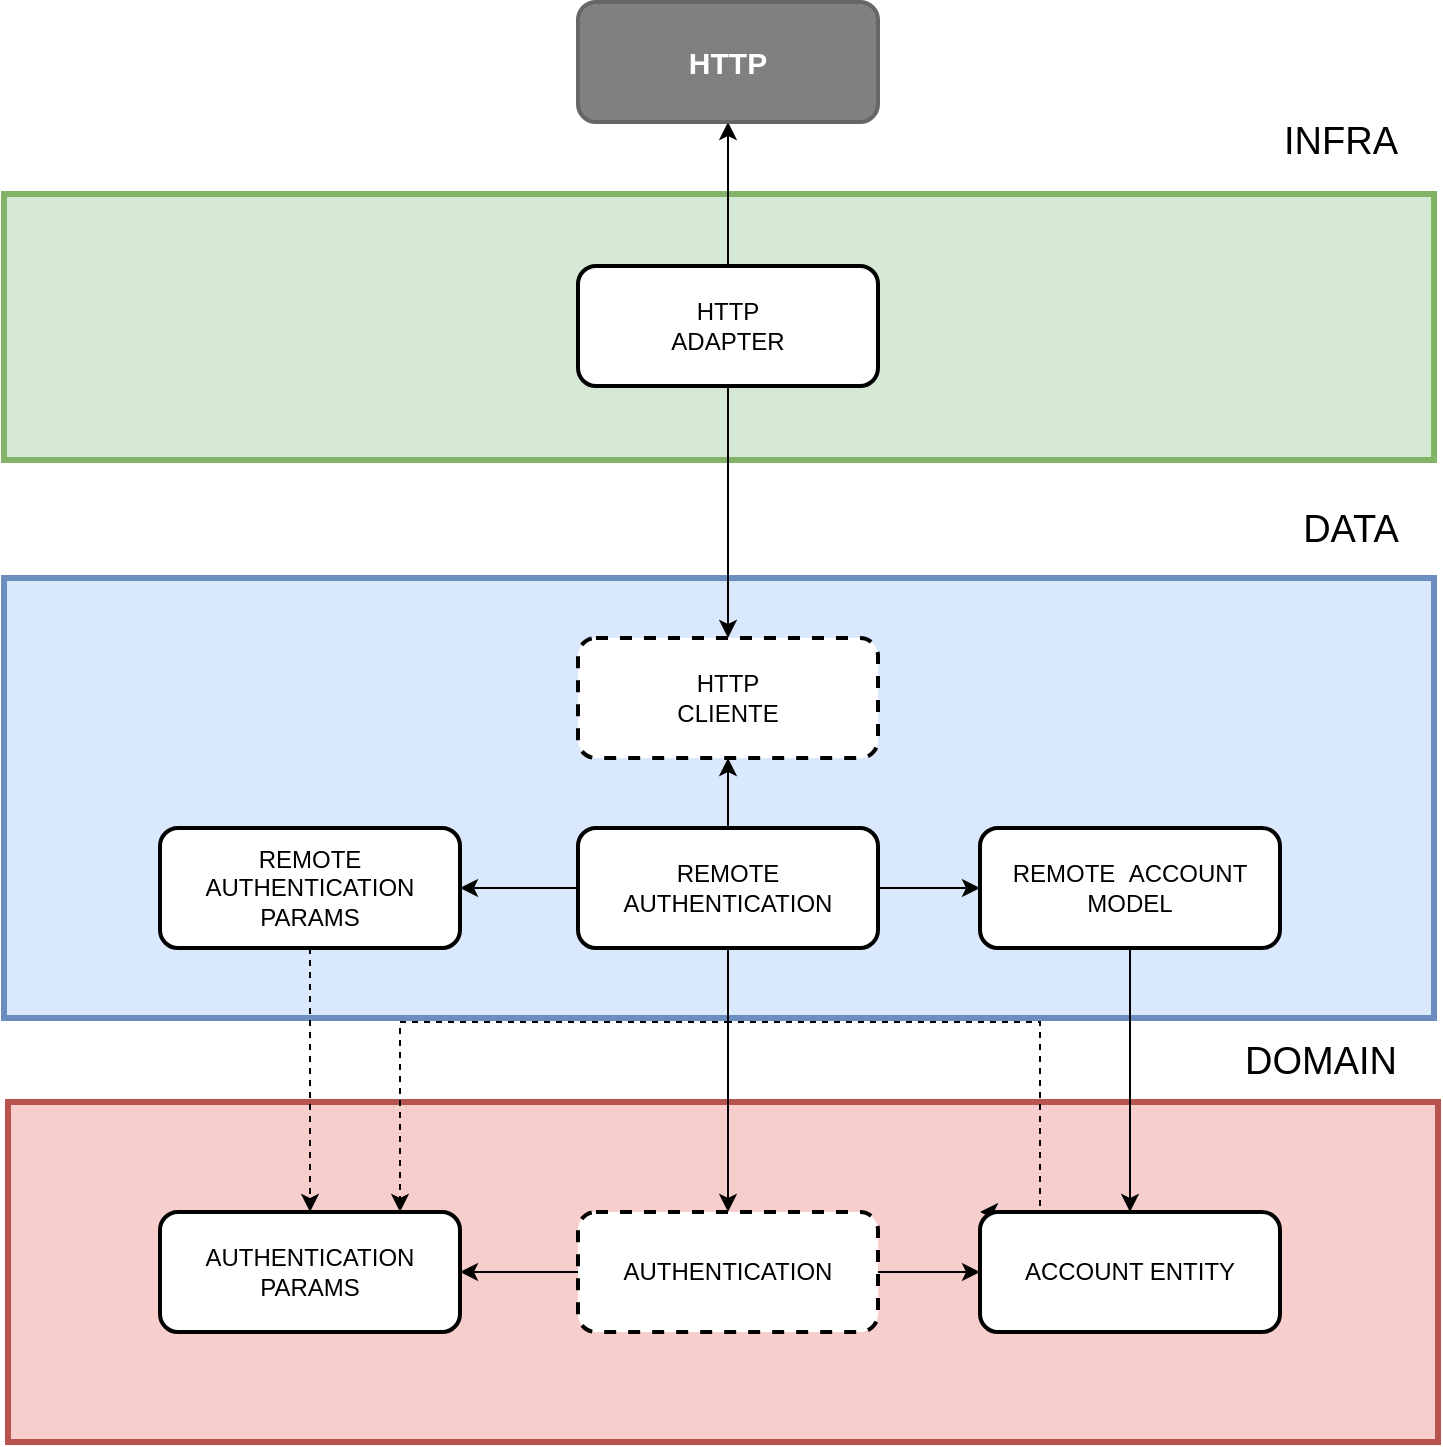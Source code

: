 <mxfile version="14.0.1" type="github"><diagram id="taIniJlW6OE6OnlSdfCg" name="Page-1"><mxGraphModel dx="1780" dy="919" grid="1" gridSize="10" guides="1" tooltips="1" connect="1" arrows="1" fold="1" page="1" pageScale="1" pageWidth="827" pageHeight="1169" math="0" shadow="0"><root><mxCell id="0"/><mxCell id="1" parent="0"/><mxCell id="9VwXtmwgxNw2SrGd4SCN-3" value="" style="rounded=0;whiteSpace=wrap;html=1;fillColor=#f8cecc;strokeColor=#b85450;strokeWidth=3;" parent="1" vertex="1"><mxGeometry x="259" y="880" width="715" height="170" as="geometry"/></mxCell><mxCell id="9VwXtmwgxNw2SrGd4SCN-1" value="AUTHENTICATION&lt;br&gt;PARAMS" style="rounded=1;whiteSpace=wrap;html=1;strokeWidth=2;" parent="1" vertex="1"><mxGeometry x="335" y="935" width="150" height="60" as="geometry"/></mxCell><mxCell id="9VwXtmwgxNw2SrGd4SCN-4" value="&lt;font style=&quot;font-size: 19px&quot;&gt;DOMAIN&lt;/font&gt;" style="text;html=1;align=center;verticalAlign=middle;resizable=0;points=[];autosize=1;" parent="1" vertex="1"><mxGeometry x="870" y="850" width="90" height="20" as="geometry"/></mxCell><mxCell id="U88eKseKHpCWbY4qBXcU-13" style="edgeStyle=orthogonalEdgeStyle;rounded=0;orthogonalLoop=1;jettySize=auto;html=1;exitX=1;exitY=0.5;exitDx=0;exitDy=0;entryX=0;entryY=0.5;entryDx=0;entryDy=0;" parent="1" source="9VwXtmwgxNw2SrGd4SCN-5" target="U88eKseKHpCWbY4qBXcU-3" edge="1"><mxGeometry relative="1" as="geometry"/></mxCell><mxCell id="U88eKseKHpCWbY4qBXcU-14" style="edgeStyle=orthogonalEdgeStyle;rounded=0;orthogonalLoop=1;jettySize=auto;html=1;exitX=0;exitY=0.5;exitDx=0;exitDy=0;" parent="1" source="9VwXtmwgxNw2SrGd4SCN-5" target="9VwXtmwgxNw2SrGd4SCN-1" edge="1"><mxGeometry relative="1" as="geometry"/></mxCell><mxCell id="9VwXtmwgxNw2SrGd4SCN-5" value="AUTHENTICATION" style="rounded=1;whiteSpace=wrap;html=1;strokeWidth=2;dashed=1;" parent="1" vertex="1"><mxGeometry x="544" y="935" width="150" height="60" as="geometry"/></mxCell><mxCell id="9VwXtmwgxNw2SrGd4SCN-7" value="" style="rounded=0;whiteSpace=wrap;html=1;fillColor=#dae8fc;strokeColor=#6c8ebf;strokeWidth=3;" parent="1" vertex="1"><mxGeometry x="257" y="618" width="715" height="220" as="geometry"/></mxCell><mxCell id="9VwXtmwgxNw2SrGd4SCN-17" style="edgeStyle=orthogonalEdgeStyle;rounded=0;orthogonalLoop=1;jettySize=auto;html=1;exitX=0.5;exitY=0;exitDx=0;exitDy=0;" parent="1" source="9VwXtmwgxNw2SrGd4SCN-9" target="9VwXtmwgxNw2SrGd4SCN-16" edge="1"><mxGeometry relative="1" as="geometry"/></mxCell><mxCell id="U88eKseKHpCWbY4qBXcU-7" style="edgeStyle=orthogonalEdgeStyle;rounded=0;orthogonalLoop=1;jettySize=auto;html=1;entryX=0;entryY=0;entryDx=0;entryDy=0;dashed=1;" parent="1" source="9VwXtmwgxNw2SrGd4SCN-9" target="U88eKseKHpCWbY4qBXcU-3" edge="1"><mxGeometry relative="1" as="geometry"><Array as="points"><mxPoint x="619" y="840"/><mxPoint x="775" y="840"/><mxPoint x="775" y="935"/></Array></mxGeometry></mxCell><mxCell id="U88eKseKHpCWbY4qBXcU-8" style="edgeStyle=orthogonalEdgeStyle;rounded=0;orthogonalLoop=1;jettySize=auto;html=1;dashed=1;" parent="1" source="9VwXtmwgxNw2SrGd4SCN-9" target="9VwXtmwgxNw2SrGd4SCN-1" edge="1"><mxGeometry relative="1" as="geometry"><Array as="points"><mxPoint x="619" y="840"/><mxPoint x="455" y="840"/></Array></mxGeometry></mxCell><mxCell id="U88eKseKHpCWbY4qBXcU-10" style="edgeStyle=orthogonalEdgeStyle;rounded=0;orthogonalLoop=1;jettySize=auto;html=1;exitX=0.5;exitY=1;exitDx=0;exitDy=0;" parent="1" source="9VwXtmwgxNw2SrGd4SCN-9" target="9VwXtmwgxNw2SrGd4SCN-5" edge="1"><mxGeometry relative="1" as="geometry"/></mxCell><mxCell id="U88eKseKHpCWbY4qBXcU-11" style="edgeStyle=orthogonalEdgeStyle;rounded=0;orthogonalLoop=1;jettySize=auto;html=1;exitX=1;exitY=0.5;exitDx=0;exitDy=0;" parent="1" source="9VwXtmwgxNw2SrGd4SCN-9" target="U88eKseKHpCWbY4qBXcU-1" edge="1"><mxGeometry relative="1" as="geometry"/></mxCell><mxCell id="U88eKseKHpCWbY4qBXcU-12" style="edgeStyle=orthogonalEdgeStyle;rounded=0;orthogonalLoop=1;jettySize=auto;html=1;exitX=0;exitY=0.5;exitDx=0;exitDy=0;" parent="1" source="9VwXtmwgxNw2SrGd4SCN-9" target="U88eKseKHpCWbY4qBXcU-2" edge="1"><mxGeometry relative="1" as="geometry"/></mxCell><mxCell id="9VwXtmwgxNw2SrGd4SCN-9" value="REMOTE AUTHENTICATION" style="rounded=1;whiteSpace=wrap;html=1;strokeWidth=2;" parent="1" vertex="1"><mxGeometry x="544" y="743" width="150" height="60" as="geometry"/></mxCell><mxCell id="9VwXtmwgxNw2SrGd4SCN-10" value="&lt;font style=&quot;font-size: 19px&quot;&gt;DATA&lt;/font&gt;" style="text;html=1;align=center;verticalAlign=middle;resizable=0;points=[];autosize=1;" parent="1" vertex="1"><mxGeometry x="900" y="584" width="60" height="20" as="geometry"/></mxCell><mxCell id="9VwXtmwgxNw2SrGd4SCN-16" value="HTTP&lt;br&gt;CLIENTE" style="rounded=1;whiteSpace=wrap;html=1;strokeWidth=2;dashed=1;" parent="1" vertex="1"><mxGeometry x="544" y="648" width="150" height="60" as="geometry"/></mxCell><mxCell id="U88eKseKHpCWbY4qBXcU-6" style="edgeStyle=orthogonalEdgeStyle;rounded=0;orthogonalLoop=1;jettySize=auto;html=1;" parent="1" source="U88eKseKHpCWbY4qBXcU-1" target="U88eKseKHpCWbY4qBXcU-3" edge="1"><mxGeometry relative="1" as="geometry"/></mxCell><mxCell id="U88eKseKHpCWbY4qBXcU-1" value="REMOTE &amp;nbsp;ACCOUNT MODEL" style="rounded=1;whiteSpace=wrap;html=1;strokeWidth=2;" parent="1" vertex="1"><mxGeometry x="745" y="743" width="150" height="60" as="geometry"/></mxCell><mxCell id="U88eKseKHpCWbY4qBXcU-9" style="edgeStyle=orthogonalEdgeStyle;rounded=0;orthogonalLoop=1;jettySize=auto;html=1;entryX=0.5;entryY=0;entryDx=0;entryDy=0;dashed=1;" parent="1" source="U88eKseKHpCWbY4qBXcU-2" target="9VwXtmwgxNw2SrGd4SCN-1" edge="1"><mxGeometry relative="1" as="geometry"/></mxCell><mxCell id="U88eKseKHpCWbY4qBXcU-2" value="REMOTE AUTHENTICATION&lt;br&gt;PARAMS" style="rounded=1;whiteSpace=wrap;html=1;strokeWidth=2;" parent="1" vertex="1"><mxGeometry x="335" y="743" width="150" height="60" as="geometry"/></mxCell><mxCell id="U88eKseKHpCWbY4qBXcU-3" value="ACCOUNT ENTITY" style="rounded=1;whiteSpace=wrap;html=1;strokeWidth=2;" parent="1" vertex="1"><mxGeometry x="745" y="935" width="150" height="60" as="geometry"/></mxCell><mxCell id="X6mIUcuxyk_lO_wXszbj-8" value="" style="rounded=0;whiteSpace=wrap;html=1;fillColor=#d5e8d4;strokeColor=#82b366;strokeWidth=3;" vertex="1" parent="1"><mxGeometry x="257" y="426" width="715" height="133" as="geometry"/></mxCell><mxCell id="X6mIUcuxyk_lO_wXszbj-9" value="&lt;font style=&quot;font-size: 19px&quot;&gt;INFRA&lt;/font&gt;" style="text;html=1;align=center;verticalAlign=middle;resizable=0;points=[];autosize=1;" vertex="1" parent="1"><mxGeometry x="890" y="390" width="70" height="20" as="geometry"/></mxCell><mxCell id="X6mIUcuxyk_lO_wXszbj-13" style="edgeStyle=orthogonalEdgeStyle;rounded=0;orthogonalLoop=1;jettySize=auto;html=1;entryX=0.5;entryY=0;entryDx=0;entryDy=0;" edge="1" parent="1" source="X6mIUcuxyk_lO_wXszbj-10" target="9VwXtmwgxNw2SrGd4SCN-16"><mxGeometry relative="1" as="geometry"/></mxCell><mxCell id="X6mIUcuxyk_lO_wXszbj-14" style="edgeStyle=orthogonalEdgeStyle;rounded=0;orthogonalLoop=1;jettySize=auto;html=1;entryX=0.5;entryY=1;entryDx=0;entryDy=0;" edge="1" parent="1" source="X6mIUcuxyk_lO_wXszbj-10" target="X6mIUcuxyk_lO_wXszbj-11"><mxGeometry relative="1" as="geometry"/></mxCell><mxCell id="X6mIUcuxyk_lO_wXszbj-10" value="HTTP&lt;br&gt;ADAPTER" style="rounded=1;whiteSpace=wrap;html=1;strokeWidth=2;" vertex="1" parent="1"><mxGeometry x="544" y="462" width="150" height="60" as="geometry"/></mxCell><mxCell id="X6mIUcuxyk_lO_wXszbj-11" value="&lt;font color=&quot;#ffffff&quot; size=&quot;1&quot;&gt;&lt;b style=&quot;font-size: 15px&quot;&gt;HTTP&lt;/b&gt;&lt;/font&gt;" style="rounded=1;whiteSpace=wrap;html=1;strokeWidth=2;strokeColor=#666666;fontColor=#333333;fillColor=#808080;" vertex="1" parent="1"><mxGeometry x="544" y="330" width="150" height="60" as="geometry"/></mxCell></root></mxGraphModel></diagram></mxfile>
